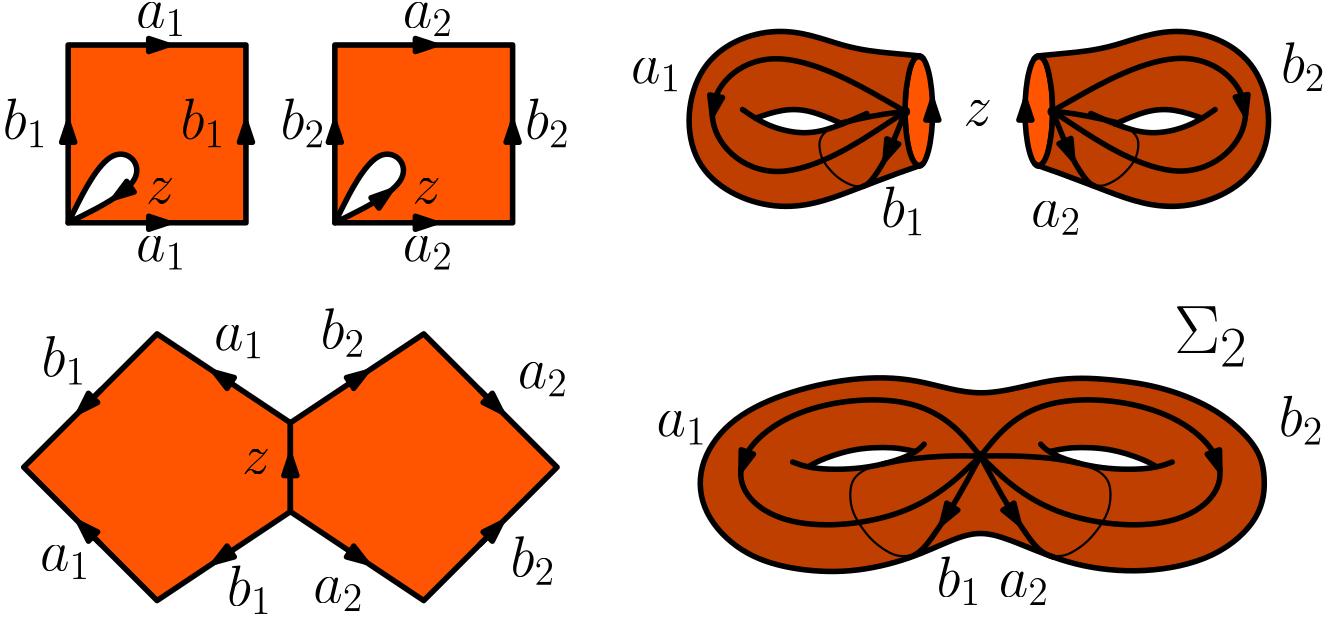 <?xml version="1.0"?>
<!DOCTYPE ipe SYSTEM "ipe.dtd">
<ipe version="70107" creator="Ipe 7.1.8">
<info created="D:20140725150342" modified="D:20160228123444"/>
<preamble>\usepackage{amsmath}
\usepackage{amssymb}</preamble>
<ipestyle name="basic">
<symbol name="arrow/arc(spx)">
<path stroke="sym-stroke" fill="sym-stroke" pen="sym-pen">
0 0 m
-1 0.333 l
-1 -0.333 l
h
</path>
</symbol>
<symbol name="arrow/farc(spx)">
<path stroke="sym-stroke" fill="white" pen="sym-pen">
0 0 m
-1 0.333 l
-1 -0.333 l
h
</path>
</symbol>
<symbol name="mark/circle(sx)" transformations="translations">
<path fill="sym-stroke">
0.6 0 0 0.6 0 0 e
0.4 0 0 0.4 0 0 e
</path>
</symbol>
<symbol name="mark/disk(sx)" transformations="translations">
<path fill="sym-stroke">
0.6 0 0 0.6 0 0 e
</path>
</symbol>
<symbol name="mark/fdisk(sfx)" transformations="translations">
<group>
<path fill="sym-fill">
0.5 0 0 0.5 0 0 e
</path>
<path fill="sym-stroke" fillrule="eofill">
0.6 0 0 0.6 0 0 e
0.4 0 0 0.4 0 0 e
</path>
</group>
</symbol>
<symbol name="mark/box(sx)" transformations="translations">
<path fill="sym-stroke" fillrule="eofill">
-0.6 -0.6 m
0.6 -0.6 l
0.6 0.6 l
-0.6 0.6 l
h
-0.4 -0.4 m
0.4 -0.4 l
0.4 0.4 l
-0.4 0.4 l
h
</path>
</symbol>
<symbol name="mark/square(sx)" transformations="translations">
<path fill="sym-stroke">
-0.6 -0.6 m
0.6 -0.6 l
0.6 0.6 l
-0.6 0.6 l
h
</path>
</symbol>
<symbol name="mark/fsquare(sfx)" transformations="translations">
<group>
<path fill="sym-fill">
-0.5 -0.5 m
0.5 -0.5 l
0.5 0.5 l
-0.5 0.5 l
h
</path>
<path fill="sym-stroke" fillrule="eofill">
-0.6 -0.6 m
0.6 -0.6 l
0.6 0.6 l
-0.6 0.6 l
h
-0.4 -0.4 m
0.4 -0.4 l
0.4 0.4 l
-0.4 0.4 l
h
</path>
</group>
</symbol>
<symbol name="mark/cross(sx)" transformations="translations">
<group>
<path fill="sym-stroke">
-0.43 -0.57 m
0.57 0.43 l
0.43 0.57 l
-0.57 -0.43 l
h
</path>
<path fill="sym-stroke">
-0.43 0.57 m
0.57 -0.43 l
0.43 -0.57 l
-0.57 0.43 l
h
</path>
</group>
</symbol>
<symbol name="arrow/fnormal(spx)">
<path stroke="sym-stroke" fill="white" pen="sym-pen">
0 0 m
-1 0.333 l
-1 -0.333 l
h
</path>
</symbol>
<symbol name="arrow/pointed(spx)">
<path stroke="sym-stroke" fill="sym-stroke" pen="sym-pen">
0 0 m
-1 0.333 l
-0.8 0 l
-1 -0.333 l
h
</path>
</symbol>
<symbol name="arrow/fpointed(spx)">
<path stroke="sym-stroke" fill="white" pen="sym-pen">
0 0 m
-1 0.333 l
-0.8 0 l
-1 -0.333 l
h
</path>
</symbol>
<symbol name="arrow/linear(spx)">
<path stroke="sym-stroke" pen="sym-pen">
-1 0.333 m
0 0 l
-1 -0.333 l
</path>
</symbol>
<symbol name="arrow/fdouble(spx)">
<path stroke="sym-stroke" fill="white" pen="sym-pen">
0 0 m
-1 0.333 l
-1 -0.333 l
h
-1 0 m
-2 0.333 l
-2 -0.333 l
h
</path>
</symbol>
<symbol name="arrow/double(spx)">
<path stroke="sym-stroke" fill="sym-stroke" pen="sym-pen">
0 0 m
-1 0.333 l
-1 -0.333 l
h
-1 0 m
-2 0.333 l
-2 -0.333 l
h
</path>
</symbol>
<pen name="heavier" value="0.8"/>
<pen name="fat" value="1.2"/>
<pen name="ultrafat" value="2"/>
<symbolsize name="large" value="5"/>
<symbolsize name="small" value="2"/>
<symbolsize name="tiny" value="1.1"/>
<arrowsize name="large" value="10"/>
<arrowsize name="small" value="5"/>
<arrowsize name="tiny" value="3"/>
<color name="red" value="1 0 0"/>
<color name="green" value="0 1 0"/>
<color name="blue" value="0 0 1"/>
<color name="yellow" value="1 1 0"/>
<color name="orange" value="1 0.647 0"/>
<color name="gold" value="1 0.843 0"/>
<color name="purple" value="0.627 0.125 0.941"/>
<color name="gray" value="0.745"/>
<color name="brown" value="0.647 0.165 0.165"/>
<color name="navy" value="0 0 0.502"/>
<color name="pink" value="1 0.753 0.796"/>
<color name="seagreen" value="0.18 0.545 0.341"/>
<color name="turquoise" value="0.251 0.878 0.816"/>
<color name="violet" value="0.933 0.51 0.933"/>
<color name="darkblue" value="0 0 0.545"/>
<color name="darkcyan" value="0 0.545 0.545"/>
<color name="darkgray" value="0.663"/>
<color name="darkgreen" value="0 0.392 0"/>
<color name="darkmagenta" value="0.545 0 0.545"/>
<color name="darkorange" value="1 0.549 0"/>
<color name="darkred" value="0.545 0 0"/>
<color name="lightblue" value="0.678 0.847 0.902"/>
<color name="lightcyan" value="0.878 1 1"/>
<color name="lightgray" value="0.827"/>
<color name="lightgreen" value="0.565 0.933 0.565"/>
<color name="lightyellow" value="1 1 0.878"/>
<dashstyle name="dashed" value="[4] 0"/>
<dashstyle name="dotted" value="[1 3] 0"/>
<dashstyle name="dash dotted" value="[4 2 1 2] 0"/>
<dashstyle name="dash dot dotted" value="[4 2 1 2 1 2] 0"/>
<textsize name="large" value="\large"/>
<textsize name="small" value="\small"/>
<textsize name="tiny" value="\tiny"/>
<textsize name="Large" value="\Large"/>
<textsize name="LARGE" value="\LARGE"/>
<textsize name="huge" value="\huge"/>
<textsize name="Huge" value="\Huge"/>
<textsize name="footnote" value="\footnotesize"/>
<textstyle name="center" begin="\begin{center}" end="\end{center}"/>
<textstyle name="itemize" begin="\begin{itemize}" end="\end{itemize}"/>
<textstyle name="item" begin="\begin{itemize}\item{}" end="\end{itemize}"/>
<gridsize name="4 pts" value="4"/>
<gridsize name="8 pts (~3 mm)" value="8"/>
<gridsize name="16 pts (~6 mm)" value="16"/>
<gridsize name="32 pts (~12 mm)" value="32"/>
<gridsize name="10 pts (~3.5 mm)" value="10"/>
<gridsize name="20 pts (~7 mm)" value="20"/>
<gridsize name="14 pts (~5 mm)" value="14"/>
<gridsize name="28 pts (~10 mm)" value="28"/>
<gridsize name="56 pts (~20 mm)" value="56"/>
<anglesize name="90 deg" value="90"/>
<anglesize name="60 deg" value="60"/>
<anglesize name="45 deg" value="45"/>
<anglesize name="30 deg" value="30"/>
<anglesize name="22.5 deg" value="22.5"/>
<tiling name="falling" angle="-60" step="4" width="1"/>
<tiling name="rising" angle="30" step="4" width="1"/>
</ipestyle>
<ipestyle name="gradient">
<gradient name="radazul" type="radial" coords="226 209 0 226 209 100" extend="yes">
 <stop offset="0" color="0.592 0.592 0.988"/>
 <stop offset="1" color="0.87"/>
</gradient>
<gradient name="radverde" type="radial" coords="226 209 0 226 209 60" extend="yes">
 <stop offset="0" color="0.592 0.988 0.592"/>
 <stop offset="1" color="0.87"/>
</gradient>
<gradient name="radgris1" type="radial" coords="432 672 0 432 672 70" extend="yes">
 <stop offset="0" color="0.062"/>
 <stop offset="1" color="1"/>
</gradient>
<gradient name="radgris2" type="radial" coords="432 672 0 432 672 70" extend="yes">
 <stop offset="0" color="0.125"/>
 <stop offset="1" color="1"/>
</gradient>
<gradient name="radgris3" type="radial" coords="432 672 0 432 672 70" extend="yes">
 <stop offset="0" color="0.187"/>
 <stop offset="1" color="1"/>
</gradient>
<gradient name="radgris4" type="radial" coords="432 672 0 432 672 70" extend="yes">
 <stop offset="0" color="0.25"/>
 <stop offset="1" color="1"/>
</gradient>
<gradient name="radgris5" type="radial" coords="432 672 0 432 672 70" extend="yes">
 <stop offset="0" color="0.312"/>
 <stop offset="1" color="1"/>
</gradient>
<gradient name="radgris6" type="radial" coords="432 672 0 432 672 70" extend="yes">
 <stop offset="0" color="0.375"/>
 <stop offset="1" color="1"/>
</gradient>
<gradient name="radgris7" type="radial" coords="432 672 0 432 672 70" extend="yes">
 <stop offset="0" color="0.437"/>
 <stop offset="1" color="1"/>
</gradient>
<gradient name="radgris8" type="radial" coords="432 672 0 432 672 70" extend="yes">
 <stop offset="0" color="0.5"/>
 <stop offset="1" color="1"/>
</gradient>
<gradient name="radgris9" type="radial" coords="432 672 0 432 672 70" extend="yes">
 <stop offset="0" color="0.562"/>
 <stop offset="1" color="1"/>
</gradient>
<gradient name="radgris10" type="radial" coords="432 672 0 432 672 70" extend="yes">
 <stop offset="0" color="0.625"/>
 <stop offset="1" color="1"/>
</gradient>
<gradient name="radgris11" type="radial" coords="432 672 0 432 672 70" extend="yes">
 <stop offset="0" color="0.687"/>
 <stop offset="1" color="1"/>
</gradient>
<gradient name="radgris12" type="radial" coords="432 672 0 432 672 70" extend="yes">
 <stop offset="0" color="0.75"/>
 <stop offset="1" color="1"/>
</gradient>
<gradient name="radgris13" type="radial" coords="432 672 0 432 672 70" extend="yes">
 <stop offset="0" color="0.812"/>
 <stop offset="1" color="1"/>
</gradient>
<gradient name="radgris14" type="radial" coords="432 672 0 432 672 70" extend="yes">
 <stop offset="0" color="0.875"/>
 <stop offset="1" color="1"/>
</gradient>
<gradient name="radgris15" type="radial" coords="432 672 0 432 672 70" extend="yes">
 <stop offset="0" color="0.937"/>
 <stop offset="1" color="1"/>
</gradient>
<gradient name="radgris0" type="radial" coords="432 672 0 432 672 70" extend="yes">
 <stop offset="0" color="0"/>
 <stop offset="1" color="1"/>
</gradient>
<gradient name="lingris" type="axial" coords="309.1 485.5 309.1 400" extend="yes">
 <stop offset="0" color="0.9"/>
 <stop offset="1" color="1"/>
</gradient>
<gradient name="linnegro" type="axial" coords="309.1 485.5 309.1 400" extend="yes">
 <stop offset="0" color="0"/>
 <stop offset="1" color="1"/>
</gradient>
<gradient name="radgris" type="radial" coords="304 736 0 304 736 400" extend="yes">
 <stop offset="0" color="0.9"/>
 <stop offset="0.6" color="0.9"/>
 <stop offset="1" color="1"/>
</gradient>
<gradient name="radnegro" type="radial" coords="304 736 0 304 736 400" extend="yes">
 <stop offset="0" color="0"/>
 <stop offset="0.6" color="0"/>
 <stop offset="1" color="1"/>
</gradient>
<gradient name="fermion" type="radial" coords="396 310 2 400 300 20" extend="yes">
 <stop offset="0" color="1"/>
 <stop offset="1" color="0 0 1"/>
</gradient>
<gradient name="fermion2" type="radial" coords="396 310 2 400 300 20" extend="yes">
 <stop offset="0" color="1"/>
 <stop offset="1" color="0.2"/>
</gradient>
<gradient name="boson" type="radial" coords="300 300 0 300 300 20">
 <stop offset="0" color="1 1 0"/>
 <stop offset="1" color="1"/>
</gradient>
<gradient name="logica" type="radial" coords="297.5 341.114 0 297.5 341.114 400" extend="yes">
 <stop offset="0" color="0.2"/>
 <stop offset="1" color="1 1 0"/>
</gradient>
<gradient name="verde" type="radial" coords="297.5 341.114 0 297.5 341.114 400" extend="yes">
 <stop offset="0" color="1"/>
 <stop offset="0.6" color="1"/>
 <stop offset="1" color="0.54 0.81 0.54"/>
</gradient>
</ipestyle>
<page>
<layer name="alpha"/>
<view layers="alpha" active="alpha"/>
<path layer="alpha" stroke="black" fill="1 0.333 0" pen="ultrafat">
64 768 m
64 704 l
128 704 l
128 768 l
h
</path>
<path stroke="black" fill="1 0.333 0" pen="ultrafat">
160 768 m
160 704 l
224 704 l
224 768 l
h
</path>
<path matrix="1 0 0 1 0 -8" stroke="black" fill="1 0.333 0" pen="ultrafat">
144 608 m
144 640 l
96 672 l
48 624 l
96 576 l
h
</path>
<path matrix="1 0 0 1 0 -8" stroke="black" fill="1 0.333 0" pen="ultrafat">
144 640 m
192 672 l
240 624 l
192 576 l
144 608 l
h
</path>
<path stroke="black" fill="white" pen="ultrafat">
160 704
160 704
160 704
192 720
176 736 u
</path>
<path stroke="black" fill="white" pen="ultrafat">
64 704
64 704
64 704
96 720
80 736 u
</path>
<path matrix="1 0 0 1 0 -8" stroke="black" pen="ultrafat" arrow="normal/normal">
144 620 m
144 628 l
</path>
<path matrix="1 0 0 1 0 -8" stroke="black" pen="ultrafat" arrow="normal/normal">
76 652 m
68 644 l
</path>
<path matrix="1 0 0 1 0 -8" stroke="black" pen="ultrafat" arrow="normal/normal">
76 596 m
68 604 l
</path>
<path matrix="1 0 0 1 0 -8" stroke="black" pen="ultrafat" arrow="normal/normal">
212 652 m
220 644 l
</path>
<path matrix="1 0 0 1 0 -8" stroke="black" pen="ultrafat" arrow="normal/normal">
212 596 m
220 604 l
</path>
<path matrix="1 0 0 1 0 -8" stroke="black" pen="ultrafat" arrow="normal/normal">
123.328 653.781 m
116.672 658.219 l
</path>
<path matrix="1 0 0 1 0 -8" stroke="black" pen="ultrafat" arrow="normal/normal">
123.328 594.219 m
116.672 589.781 l
</path>
<path matrix="1 0 0 1 0 -8" stroke="black" pen="ultrafat" arrow="normal/normal">
164.672 653.781 m
171.328 658.219 l
</path>
<path matrix="1 0 0 1 0 -8" stroke="black" pen="ultrafat" arrow="normal/normal">
164.672 594.219 m
171.328 589.781 l
</path>
<text matrix="1 0 0 1 0.525992 -17.4679" transformations="translations" pos="125.928 631.064" stroke="black" type="label" width="10.319" height="8.896" depth="0" valign="baseline" size="huge">$z$</text>
<text matrix="1 0 0 1 -9.46786 27.2415" transformations="translations" pos="125.928 631.064" stroke="black" type="label" width="18.142" height="8.896" depth="3.1" valign="baseline" size="huge">$a_1$</text>
<text matrix="1 0 0 1 -71.5349 17.7736" transformations="translations" pos="125.928 631.064" stroke="black" type="label" width="16.124" height="14.348" depth="3.1" valign="baseline" size="huge">$b_1$</text>
<text matrix="1 0 0 1 -72.0609 -52.1834" transformations="translations" pos="125.928 631.064" stroke="black" type="label" width="18.142" height="8.896" depth="3.1" valign="baseline" size="huge">$a_1$</text>
<text matrix="1 0 0 1 -4.73393 -64.8072" transformations="translations" pos="125.928 631.064" stroke="black" type="label" width="16.124" height="14.348" depth="3.1" valign="baseline" size="huge">$b_1$</text>
<text matrix="1 0 0 1 26.2996 -63.7552" transformations="translations" pos="125.928 631.064" stroke="black" type="label" width="18.142" height="8.896" depth="3.1" valign="baseline" size="huge">$a_2$</text>
<text matrix="1 0 0 1 97.3086 -54.2873" transformations="translations" pos="125.928 631.064" stroke="black" type="label" width="16.124" height="14.348" depth="3.1" valign="baseline" size="huge">$b_2$</text>
<text matrix="1 0 0 1 99.9385 13.5657" transformations="translations" pos="125.928 631.064" stroke="black" type="label" width="18.142" height="8.896" depth="3.1" valign="baseline" size="huge">$a_2$</text>
<text matrix="1 0 0 1 28.9296 27.7675" transformations="translations" pos="125.928 631.064" stroke="black" type="label" width="16.124" height="14.348" depth="3.1" valign="baseline" size="huge">$b_2$</text>
<text matrix="1 0 0 1 -37.4679 59.2415" transformations="translations" pos="125.928 631.064" stroke="black" type="label" width="18.142" height="8.896" depth="3.1" valign="baseline" size="huge">$a_1$</text>
<text matrix="1 0 0 1 -37.4679 143.241" transformations="translations" pos="125.928 631.064" stroke="black" type="label" width="18.142" height="8.896" depth="3.1" valign="baseline" size="huge">$a_1$</text>
<text matrix="1 0 0 1 -85.4679 103.241" transformations="translations" pos="125.928 631.064" stroke="black" type="label" width="16.124" height="14.348" depth="3.1" valign="baseline" size="huge">$b_1$</text>
<text matrix="1 0 0 1 -21.4679 103.241" transformations="translations" pos="125.928 631.064" stroke="black" type="label" width="16.124" height="14.348" depth="3.1" valign="baseline" size="huge">$b_1$</text>
<text matrix="1 0 0 1 -33.9464 80.0368" transformations="translations" pos="125.928 631.064" stroke="black" type="label" width="10.319" height="8.896" depth="0" valign="baseline" size="huge">$z$</text>
<text matrix="1 0 0 1 58.5321 59.2415" transformations="translations" pos="125.928 631.064" stroke="black" type="label" width="18.142" height="8.896" depth="3.1" valign="baseline" size="huge">$a_2$</text>
<text matrix="1 0 0 1 58.5321 143.241" transformations="translations" pos="125.928 631.064" stroke="black" type="label" width="18.142" height="8.896" depth="3.1" valign="baseline" size="huge">$a_2$</text>
<text matrix="1 0 0 1 14.5321 103.241" transformations="translations" pos="125.928 631.064" stroke="black" type="label" width="16.124" height="14.348" depth="3.1" valign="baseline" size="huge">$b_2$</text>
<text matrix="1 0 0 1 102.532 103.241" transformations="translations" pos="125.928 631.064" stroke="black" type="label" width="16.124" height="14.348" depth="3.1" valign="baseline" size="huge">$b_2$</text>
<path stroke="black" pen="ultrafat" arrow="normal/normal">
92 704 m
100 704 l
</path>
<path stroke="black" pen="ultrafat" arrow="normal/normal">
128 732 m
128 740 l
</path>
<path stroke="black" pen="ultrafat" arrow="normal/normal">
92 768 m
100 768 l
</path>
<path stroke="black" pen="ultrafat" arrow="normal/normal">
64 732 m
64 740 l
</path>
<path stroke="black" pen="ultrafat" arrow="normal/normal">
188 704 m
196 704 l
</path>
<path stroke="black" pen="ultrafat" arrow="normal/normal">
224 732 m
224 740 l
</path>
<path stroke="black" pen="ultrafat" arrow="normal/normal">
188 768 m
196 768 l
</path>
<path stroke="black" pen="ultrafat" arrow="normal/normal">
160 732 m
160 740 l
</path>
<path stroke="black" pen="ultrafat" arrow="normal/normal">
84.0065 715.441 m
82.3793 714.178
80.6644 712.983 s
</path>
<text matrix="1 0 0 1 62.0536 80.0368" transformations="translations" pos="125.928 631.064" stroke="black" type="label" width="10.319" height="8.896" depth="0" valign="baseline" size="huge">$z$</text>
<path matrix="1 0 0 1 96 0" stroke="black" pen="ultrafat" rarrow="normal/normal">
84.0065 715.441 m
82.3793 714.178
80.6644 712.983 s
</path>
<path matrix="0.381838 0 0 0.381838 279.394 455.708" stroke="black" fill="0.745 0.247 0" pen="ultrafat">
296.206 482.421
236.243 504.513
174.702 505.039
108.427 489.785
56.3533 463.486
28.4757 420.88
33.2096 375.645
69.5031 338.299
115.79 323.046
173.65 319.364
230.457 333.039
271.484 353.027
298.836 360.391
331.973 348.293
383.52 326.202
449.795 318.838
519.226 333.039
562.358 373.015
564.988 412.464
558.15 439.816
520.804 474.531
469.257 495.571
420.34 502.935
364.059 505.565 u
</path>
<text matrix="1 0 0 1 -45.9241 -2.94403" transformations="translations" pos="508 660" stroke="black" type="label" width="26.522" height="16.936" depth="4.78" valign="baseline" size="Huge">$\Sigma_2$</text>
<path matrix="0.622345 0 0 0.622345 171.086 485.353" stroke="black" fill="1 0.333 0" pen="ultrafat">
0 -32 8 0 320 416 e
</path>
<path matrix="2.48938 0 0 2.48938 -426.364 -291.332" stroke="black" fill="0.745 0.247 0" pen="ultrafat">
320.662 423.549
320.662 423.549
320.662 423.549
320.367 423.864
319.999 424
316.548 424.298
309.305 425.003
299.986 428.963
286.939 424.071
285.541 407.063
299.753 400.54
310.47 404.5
317.904 407.393
320.266 408.071
320.74 408.568
320.345 408.12
319.63 408.138
318.997 409.078
318.574 410.391
318.218 412.364
318.05 414.216
318 415.96
318.063 417.997
318.173 419.251
318.558 421.542
318.816 422.449
319.061 423.064
319.34 423.552
319.946 423.997 u
</path>
<path matrix="2.48938 0 0 2.48938 -426.364 -291.332" fill="white">
296.51 415.004
296.51 415.004
296.51 415.004
297.204 415.244
298.391 415.626
299.783 415.979
301.515 416.198
302.903 416.151
304.281 415.907
305.734 415.464
306.883 415.024
307.673 414.69
308.777 414.056
308.777 414.056
308.777 414.056
307.48 413.589
305.862 413.135
304.136 412.882
302.943 412.87
301.676 413.001
300.44 413.252
299.031 413.681
298.172 414.025
297.067 414.57 u
</path>
<path matrix="2.59362 0 0 3.25266 -457.009 -604.797" stroke="black" pen="ultrafat" cap="1">
294.492 414.907 m
297.919 413.024
302.939 412.059
307.138 412.831
311.724 414.472 s
</path>
<path matrix="2.59362 0 0 3.25266 -457.009 -604.797" stroke="black" pen="ultrafat" cap="1">
296.289 413.955 m
300.091 415.003
303.856 414.907
308.35 413.314 s
</path>
<path matrix="-0.622345 0 0 0.622345 612.584 485.353" stroke="black" fill="1 0.333 0" pen="ultrafat">
0 -32 8 0 320 416 e
</path>
<path matrix="-2.48938 0 0 2.48938 1210.03 -291.332" stroke="black" fill="0.745 0.247 0" pen="ultrafat">
320.662 423.549
320.662 423.549
320.662 423.549
320.367 423.864
319.999 424
316.548 424.298
309.305 425.003
299.986 428.963
286.939 424.071
285.541 407.063
299.753 400.54
310.47 404.5
317.904 407.393
320.266 408.071
320.74 408.568
320.345 408.12
319.63 408.138
318.997 409.078
318.574 410.391
318.218 412.364
318.05 414.216
318 415.96
318.063 417.997
318.173 419.251
318.558 421.542
318.816 422.449
319.061 423.064
319.34 423.552
319.946 423.997 u
</path>
<path matrix="-2.48938 0 0 2.48938 1210.03 -291.332" fill="white">
296.51 415.004
296.51 415.004
296.51 415.004
297.204 415.244
298.391 415.626
299.783 415.979
301.515 416.198
302.903 416.151
304.281 415.907
305.734 415.464
306.883 415.024
307.673 414.69
308.777 414.056
308.777 414.056
308.777 414.056
307.48 413.589
305.862 413.135
304.136 412.882
302.943 412.87
301.676 413.001
300.44 413.252
299.031 413.681
298.172 414.025
297.067 414.57 u
</path>
<path matrix="-2.59362 0 0 3.25266 1240.68 -604.797" stroke="black" pen="ultrafat" cap="1">
294.492 414.907 m
297.919 413.024
302.939 412.059
307.138 412.831
311.724 414.472 s
</path>
<path matrix="-2.59362 0 0 3.25266 1240.68 -604.797" stroke="black" pen="ultrafat" cap="1">
296.289 413.955 m
300.091 415.003
303.856 414.907
308.35 413.314 s
</path>
<path fill="white">
330.357 616.145
330.357 616.145
330.357 616.145
333.2 617.699
339.988 620.41
345.65 621.958
351.589 622.845
357.088 623.091
362.44 622.829
365.043 622.448
368.754 621.444
368.754 621.444
368.754 621.444
364.687 619.476
355.272 616.722
346.744 615.514
339.674 615.272
335.613 615.436 u
</path>
<path matrix="0.381838 0 0 0.381838 279.394 455.708" stroke="black" pen="ultrafat" cap="1">
119.005 424.67 m
132.388 419.69
152.618 417.511
178.762 418.134
203.661 422.18
225.137 429.027
237.275 435.563
242.877 441.477 s
</path>
<path matrix="0.381838 0 0 0.381838 279.394 455.708" stroke="black" pen="ultrafat">
133.573 420.147 m
143.904 426.226
164.757 433.696
184.053 437.742
205.218 438.675
219.846 437.742
234.865 434.573 s
</path>
<path fill="white">
417.427 621.694
417.427 621.694
417.427 621.694
423.306 622.766
429.499 623.089
436.149 622.695
441.738 621.703
447.134 620.124
451.448 618.461
455.267 616.015
455.268 616.016
455.268 616.016
455.268 616.016
450.2 615.405
446.066 615.268
439.733 615.498
432.886 616.36
427.2 617.629
423.012 618.938 u
</path>
<path matrix="-0.381838 0 0 0.381838 506.872 455.708" stroke="black" pen="ultrafat" cap="1">
119.005 424.67 m
132.388 419.69
152.618 417.511
178.762 418.134
203.661 422.18
225.137 429.027
237.275 435.563
242.877 441.477 s
</path>
<path matrix="-0.381838 0 0 0.381838 506.872 455.708" stroke="black" pen="ultrafat">
133.573 420.147 m
143.904 426.226
164.757 433.696
184.053 437.742
205.218 438.675
219.846 437.742
234.865 434.573 s
</path>
<path matrix="1 0 0 1 11.1 0" stroke="black" fill="white" pen="ultrafat" arrow="normal/normal">
364 740 m
364 748 l
</path>
<path matrix="1 0 0 1 -11.4 0" stroke="black" fill="white" pen="ultrafat" arrow="normal/normal">
420 740 m
420 748 l
</path>
<use name="mark/disk(sx)" pos="365.312 744" size="normal" stroke="black"/>
<use name="mark/disk(sx)" pos="418.358 744" size="normal" stroke="black"/>
<use matrix="1 0 0 1 0.4 0" name="mark/disk(sx)" pos="392 620" size="normal" stroke="black"/>
<text matrix="1 0 0 1 260.354 108.037" transformations="translations" pos="125.928 631.064" stroke="black" type="label" width="10.319" height="8.896" depth="0" valign="baseline" size="huge">$z$</text>
<path stroke="black" pen="ultrafat">
365.258 744.15 m
314.858 772.784
285.968 742.963
316.722 711.976
365.312 744 s
</path>
<path stroke="black" pen="ultrafat">
365.312 744 m
357.914 743.263
347.686 741.255
340.909 739.561 s
</path>
<path stroke="black" pen="heavier">
340.909 739.561 m
337.206 737.395
334.759 734.822
334.257 731.873
335.073 727.23
337.708 723.528
341.473 719.7
346.242 717.315
348.062 717.127
349.819 717.315 s
</path>
<path stroke="black" pen="ultrafat">
349.902 716.979 m
351.896 717.807
354.023 720.265
357.098 724.908
359.67 730.116
362.682 737.207
365.312 744 s
</path>
<path stroke="black" pen="ultrafat" arrow="normal/normal">
296.447 745.54 m
295.862 742.691 l
</path>
<path stroke="black" pen="ultrafat" arrow="normal/normal">
359.524 730.167 m
358.081 726.842 l
</path>
<text matrix="1 0 0 1 140.731 123.346" transformations="translations" pos="125.928 631.064" stroke="black" type="label" width="18.142" height="8.896" depth="3.1" valign="baseline" size="huge">$a_1$</text>
<text matrix="1 0 0 1 230.685 71.5539" transformations="translations" pos="125.928 631.064" stroke="black" type="label" width="16.124" height="14.348" depth="3.1" valign="baseline" size="huge">$b_1$</text>
<path matrix="-1 0 0 1 783.725 0.149553" stroke="black" pen="ultrafat">
365.258 744.15 m
314.858 772.784
285.968 742.963
316.722 711.976
365.312 744 s
</path>
<path matrix="-1 0 0 1 783.725 0.149553" stroke="black" pen="ultrafat">
365.312 744 m
357.914 743.263
347.686 741.255
340.909 739.561 s
</path>
<path matrix="-1 0 0 1 783.725 0.149553" stroke="black" pen="heavier">
340.909 739.561 m
337.206 737.395
334.759 734.822
334.257 731.873
335.073 727.23
337.708 723.528
341.473 719.7
346.242 717.315
348.062 717.127
349.819 717.315 s
</path>
<path matrix="-1 0 0 1 783.725 0.149553" stroke="black" pen="ultrafat">
349.902 716.979 m
351.896 717.807
354.023 720.265
357.098 724.908
359.67 730.116
362.682 737.207
365.312 744 s
</path>
<path matrix="-1 0 0 1 783.725 0.149553" stroke="black" pen="ultrafat" arrow="normal/normal">
296.447 745.54 m
295.862 742.691 l
</path>
<path matrix="-1 0 0 1 783.725 0.149553" stroke="black" pen="ultrafat" arrow="normal/normal">
359.524 730.167 m
358.081 726.842 l
</path>
<text matrix="-1 0 0 1 626.504 123.495" transformations="translations" pos="125.928 631.064" stroke="black" type="label" width="16.124" height="14.348" depth="3.1" valign="baseline" size="huge">$b_2$</text>
<text matrix="-1 0 0 1 536.55 71.7034" transformations="translations" pos="125.928 631.064" stroke="black" type="label" width="18.142" height="8.896" depth="3.1" valign="baseline" size="huge">$a_2$</text>
<path stroke="black" pen="ultrafat">
392.4 620 m
373.367 642.917
323.509 639.189
298.368 613.914
320.014 592.127
368.707 597.253
392.4 620 s
</path>
<path stroke="black" pen="ultrafat">
392.4 620 m
381.567 620.228
366.417 619.113
356.877 617.1 s
</path>
<path stroke="black" pen="heavier">
356.728 617.053 m
350.58 615.363
346.589 612.069
345.347 607.89
345.714 601.029
348.879 595.211
353.656 589.014
360.139 584.73
363.505 583.875
367.404 584.135 s
</path>
<path stroke="black" pen="ultrafat">
365.845 583.244 m
369.483 584.544
372.788 587.588
377.174 593.815
381.808 600.9
387.406 610.632
392.4 620 s
</path>
<path stroke="black" pen="ultrafat" arrow="normal/normal">
307.416 618.364 m
306.188 614.88 l
</path>
<path stroke="black" pen="ultrafat" arrow="normal/normal">
381.332 600.297 m
378.542 595.903 l
</path>
<text matrix="1.16929 0 0 1.16929 128.543 -110.595" transformations="translations" pos="125.928 631.064" stroke="black" type="label" width="18.142" height="8.896" depth="3.1" valign="baseline" size="huge">$a_1$</text>
<text matrix="1.16929 0 0 1.16929 229.394 -168.398" transformations="translations" pos="125.928 631.064" stroke="black" type="label" width="16.124" height="14.348" depth="3.1" valign="baseline" size="huge">$b_1$</text>
<path matrix="-1 0 0 1 784.8 0" stroke="black" pen="ultrafat">
392.4 620 m
373.367 642.917
323.509 639.189
298.368 613.914
320.014 592.127
368.707 597.253
392.4 620 s
</path>
<path stroke="black" pen="ultrafat">
392.4 620 m
403.233 620.228
418.549 619.39
427.894 617.447 s
</path>
<path matrix="-1 0 0 1 784.8 0" stroke="black" pen="heavier">
356.728 617.053 m
350.58 615.363
346.589 612.069
345.347 607.89
345.714 601.029
348.879 595.211
353.656 589.014
360.139 584.73
363.505 583.875
367.404 584.135 s
</path>
<path stroke="black" pen="ultrafat">
419.09 583.514 m
415.465 584.744
412.012 587.588
407.626 593.815
402.992 600.9
397.394 610.632
392.4 620 s
</path>
<path matrix="-1 0 0 1 784.8 0" stroke="black" pen="ultrafat" arrow="normal/normal">
307.416 618.364 m
306.188 614.88 l
</path>
<path matrix="-1 0 0 1 784.8 0" stroke="black" pen="ultrafat" arrow="normal/normal">
381.332 600.297 m
378.542 595.903 l
</path>
<text matrix="-1.16929 0 0 1.16929 647.071 -110.595" transformations="translations" pos="125.928 631.064" stroke="black" type="label" width="16.124" height="14.348" depth="3.1" valign="baseline" size="huge">$b_2$</text>
<text matrix="-1.16929 0 0 1.16929 546.22 -168.398" transformations="translations" pos="125.928 631.064" stroke="black" type="label" width="18.142" height="8.896" depth="3.1" valign="baseline" size="huge">$a_2$</text>
</page>
</ipe>
